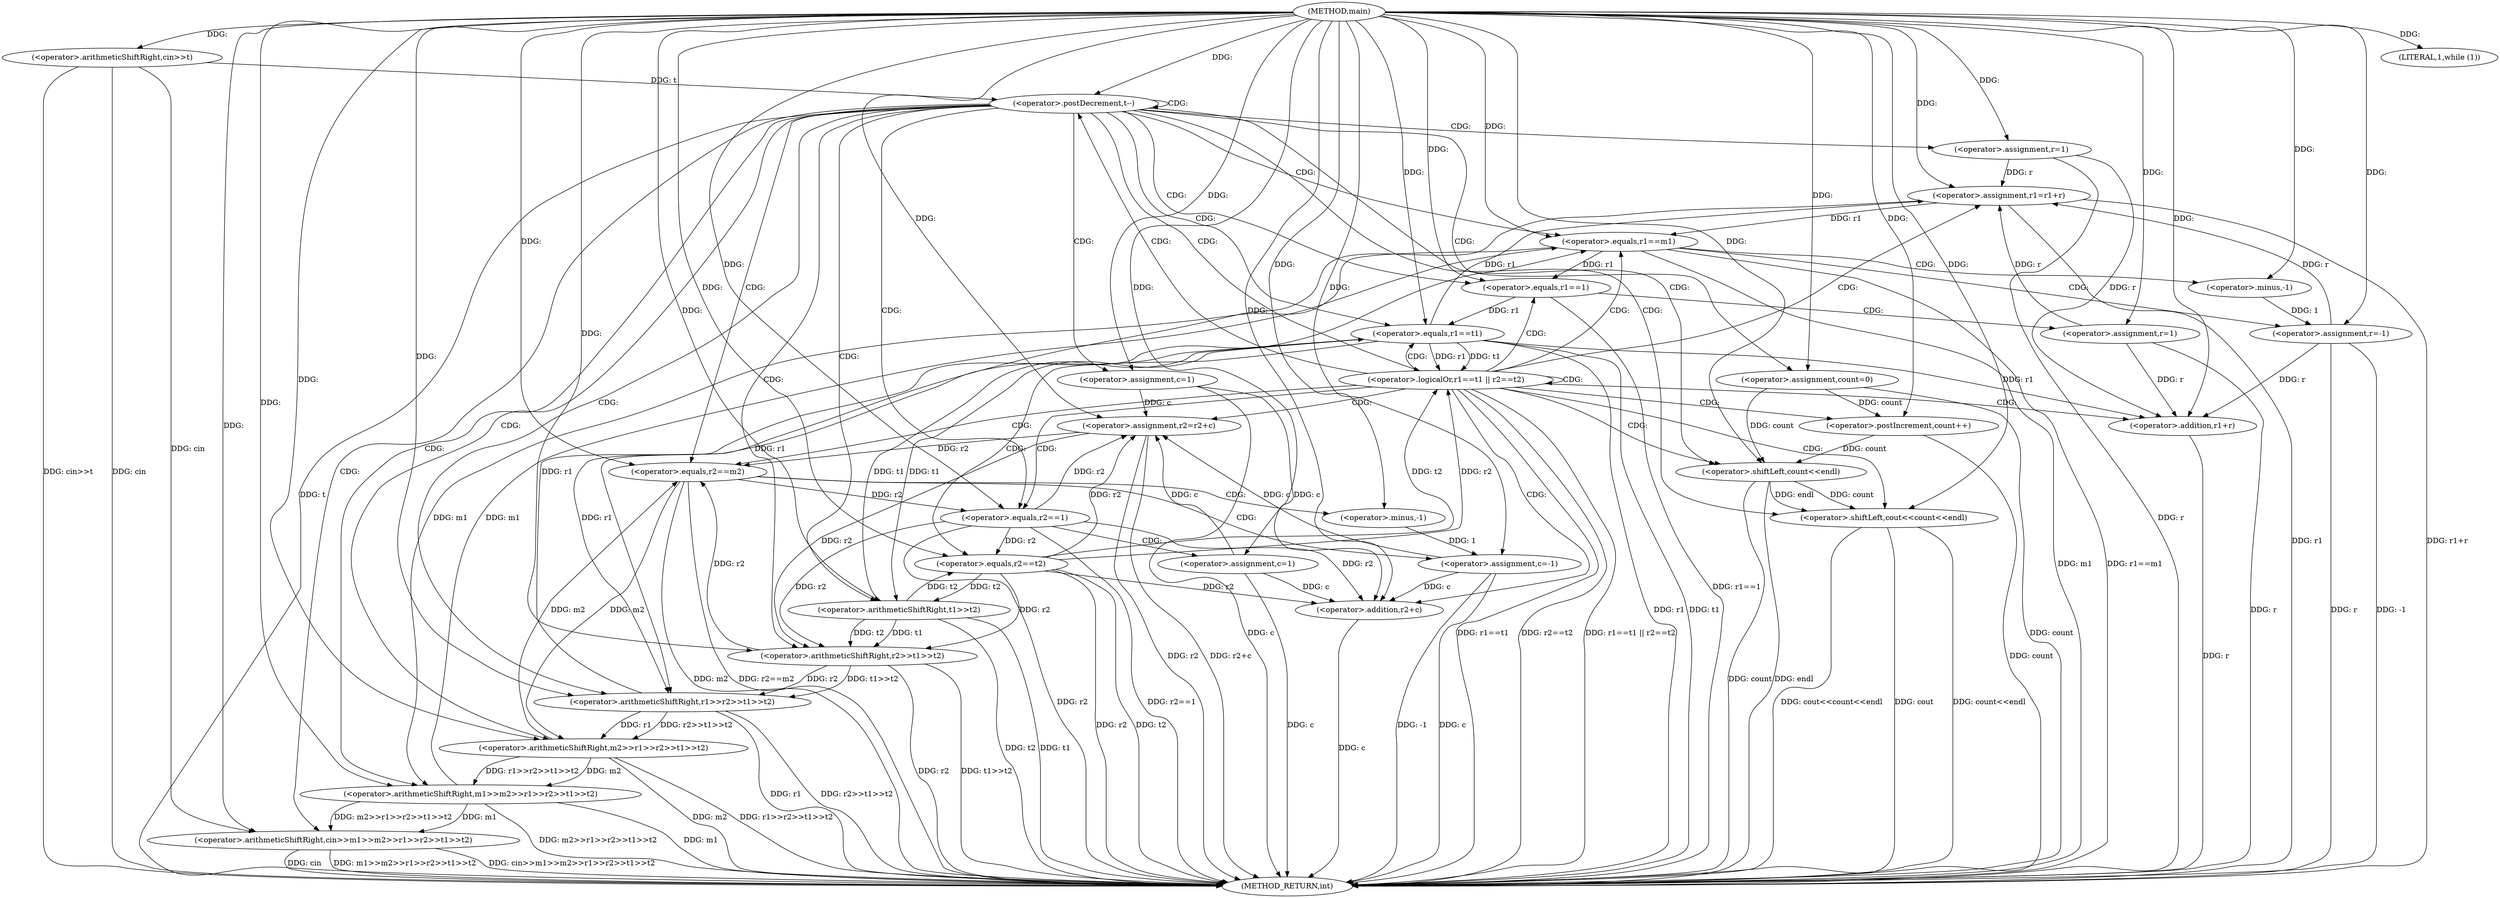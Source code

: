 digraph "main" {  
"1000101" [label = "(METHOD,main)" ]
"1000204" [label = "(METHOD_RETURN,int)" ]
"1000104" [label = "(<operator>.arithmeticShiftRight,cin>>t)" ]
"1000108" [label = "(<operator>.postDecrement,t--)" ]
"1000117" [label = "(<operator>.arithmeticShiftRight,cin>>m1>>m2>>r1>>r2>>t1>>t2)" ]
"1000131" [label = "(<operator>.assignment,count=0)" ]
"1000135" [label = "(<operator>.assignment,r=1)" ]
"1000139" [label = "(<operator>.assignment,c=1)" ]
"1000199" [label = "(<operator>.shiftLeft,cout<<count<<endl)" ]
"1000143" [label = "(LITERAL,1,while (1))" ]
"1000119" [label = "(<operator>.arithmeticShiftRight,m1>>m2>>r1>>r2>>t1>>t2)" ]
"1000201" [label = "(<operator>.shiftLeft,count<<endl)" ]
"1000121" [label = "(<operator>.arithmeticShiftRight,m2>>r1>>r2>>t1>>t2)" ]
"1000146" [label = "(<operator>.equals,r1==m1)" ]
"1000149" [label = "(<operator>.assignment,r=-1)" ]
"1000154" [label = "(<operator>.equals,r1==1)" ]
"1000157" [label = "(<operator>.assignment,r=1)" ]
"1000161" [label = "(<operator>.equals,r2==m2)" ]
"1000164" [label = "(<operator>.assignment,c=-1)" ]
"1000169" [label = "(<operator>.equals,r2==1)" ]
"1000172" [label = "(<operator>.assignment,c=1)" ]
"1000176" [label = "(<operator>.logicalOr,r1==t1 || r2==t2)" ]
"1000123" [label = "(<operator>.arithmeticShiftRight,r1>>r2>>t1>>t2)" ]
"1000125" [label = "(<operator>.arithmeticShiftRight,r2>>t1>>t2)" ]
"1000151" [label = "(<operator>.minus,-1)" ]
"1000166" [label = "(<operator>.minus,-1)" ]
"1000177" [label = "(<operator>.equals,r1==t1)" ]
"1000180" [label = "(<operator>.equals,r2==t2)" ]
"1000187" [label = "(<operator>.postIncrement,count++)" ]
"1000189" [label = "(<operator>.assignment,r1=r1+r)" ]
"1000194" [label = "(<operator>.assignment,r2=r2+c)" ]
"1000127" [label = "(<operator>.arithmeticShiftRight,t1>>t2)" ]
"1000191" [label = "(<operator>.addition,r1+r)" ]
"1000196" [label = "(<operator>.addition,r2+c)" ]
  "1000104" -> "1000204"  [ label = "DDG: cin"] 
  "1000104" -> "1000204"  [ label = "DDG: cin>>t"] 
  "1000108" -> "1000204"  [ label = "DDG: t"] 
  "1000117" -> "1000204"  [ label = "DDG: cin"] 
  "1000119" -> "1000204"  [ label = "DDG: m1"] 
  "1000121" -> "1000204"  [ label = "DDG: m2"] 
  "1000123" -> "1000204"  [ label = "DDG: r1"] 
  "1000125" -> "1000204"  [ label = "DDG: r2"] 
  "1000127" -> "1000204"  [ label = "DDG: t1"] 
  "1000127" -> "1000204"  [ label = "DDG: t2"] 
  "1000125" -> "1000204"  [ label = "DDG: t1>>t2"] 
  "1000123" -> "1000204"  [ label = "DDG: r2>>t1>>t2"] 
  "1000121" -> "1000204"  [ label = "DDG: r1>>r2>>t1>>t2"] 
  "1000119" -> "1000204"  [ label = "DDG: m2>>r1>>r2>>t1>>t2"] 
  "1000117" -> "1000204"  [ label = "DDG: m1>>m2>>r1>>r2>>t1>>t2"] 
  "1000117" -> "1000204"  [ label = "DDG: cin>>m1>>m2>>r1>>r2>>t1>>t2"] 
  "1000131" -> "1000204"  [ label = "DDG: count"] 
  "1000135" -> "1000204"  [ label = "DDG: r"] 
  "1000139" -> "1000204"  [ label = "DDG: c"] 
  "1000146" -> "1000204"  [ label = "DDG: m1"] 
  "1000146" -> "1000204"  [ label = "DDG: r1==m1"] 
  "1000149" -> "1000204"  [ label = "DDG: r"] 
  "1000149" -> "1000204"  [ label = "DDG: -1"] 
  "1000154" -> "1000204"  [ label = "DDG: r1==1"] 
  "1000157" -> "1000204"  [ label = "DDG: r"] 
  "1000161" -> "1000204"  [ label = "DDG: m2"] 
  "1000161" -> "1000204"  [ label = "DDG: r2==m2"] 
  "1000164" -> "1000204"  [ label = "DDG: c"] 
  "1000164" -> "1000204"  [ label = "DDG: -1"] 
  "1000169" -> "1000204"  [ label = "DDG: r2"] 
  "1000169" -> "1000204"  [ label = "DDG: r2==1"] 
  "1000172" -> "1000204"  [ label = "DDG: c"] 
  "1000177" -> "1000204"  [ label = "DDG: r1"] 
  "1000177" -> "1000204"  [ label = "DDG: t1"] 
  "1000176" -> "1000204"  [ label = "DDG: r1==t1"] 
  "1000180" -> "1000204"  [ label = "DDG: r2"] 
  "1000180" -> "1000204"  [ label = "DDG: t2"] 
  "1000176" -> "1000204"  [ label = "DDG: r2==t2"] 
  "1000176" -> "1000204"  [ label = "DDG: r1==t1 || r2==t2"] 
  "1000187" -> "1000204"  [ label = "DDG: count"] 
  "1000189" -> "1000204"  [ label = "DDG: r1"] 
  "1000191" -> "1000204"  [ label = "DDG: r"] 
  "1000189" -> "1000204"  [ label = "DDG: r1+r"] 
  "1000194" -> "1000204"  [ label = "DDG: r2"] 
  "1000196" -> "1000204"  [ label = "DDG: c"] 
  "1000194" -> "1000204"  [ label = "DDG: r2+c"] 
  "1000201" -> "1000204"  [ label = "DDG: count"] 
  "1000199" -> "1000204"  [ label = "DDG: count<<endl"] 
  "1000199" -> "1000204"  [ label = "DDG: cout<<count<<endl"] 
  "1000201" -> "1000204"  [ label = "DDG: endl"] 
  "1000199" -> "1000204"  [ label = "DDG: cout"] 
  "1000101" -> "1000104"  [ label = "DDG: "] 
  "1000104" -> "1000108"  [ label = "DDG: t"] 
  "1000101" -> "1000108"  [ label = "DDG: "] 
  "1000101" -> "1000131"  [ label = "DDG: "] 
  "1000101" -> "1000135"  [ label = "DDG: "] 
  "1000101" -> "1000139"  [ label = "DDG: "] 
  "1000104" -> "1000117"  [ label = "DDG: cin"] 
  "1000101" -> "1000117"  [ label = "DDG: "] 
  "1000119" -> "1000117"  [ label = "DDG: m1"] 
  "1000119" -> "1000117"  [ label = "DDG: m2>>r1>>r2>>t1>>t2"] 
  "1000101" -> "1000143"  [ label = "DDG: "] 
  "1000101" -> "1000199"  [ label = "DDG: "] 
  "1000201" -> "1000199"  [ label = "DDG: count"] 
  "1000201" -> "1000199"  [ label = "DDG: endl"] 
  "1000146" -> "1000119"  [ label = "DDG: m1"] 
  "1000101" -> "1000119"  [ label = "DDG: "] 
  "1000121" -> "1000119"  [ label = "DDG: r1>>r2>>t1>>t2"] 
  "1000121" -> "1000119"  [ label = "DDG: m2"] 
  "1000131" -> "1000201"  [ label = "DDG: count"] 
  "1000187" -> "1000201"  [ label = "DDG: count"] 
  "1000101" -> "1000201"  [ label = "DDG: "] 
  "1000161" -> "1000121"  [ label = "DDG: m2"] 
  "1000101" -> "1000121"  [ label = "DDG: "] 
  "1000123" -> "1000121"  [ label = "DDG: r1"] 
  "1000123" -> "1000121"  [ label = "DDG: r2>>t1>>t2"] 
  "1000151" -> "1000149"  [ label = "DDG: 1"] 
  "1000101" -> "1000157"  [ label = "DDG: "] 
  "1000166" -> "1000164"  [ label = "DDG: 1"] 
  "1000101" -> "1000172"  [ label = "DDG: "] 
  "1000177" -> "1000123"  [ label = "DDG: r1"] 
  "1000189" -> "1000123"  [ label = "DDG: r1"] 
  "1000101" -> "1000123"  [ label = "DDG: "] 
  "1000125" -> "1000123"  [ label = "DDG: t1>>t2"] 
  "1000125" -> "1000123"  [ label = "DDG: r2"] 
  "1000123" -> "1000146"  [ label = "DDG: r1"] 
  "1000189" -> "1000146"  [ label = "DDG: r1"] 
  "1000101" -> "1000146"  [ label = "DDG: "] 
  "1000119" -> "1000146"  [ label = "DDG: m1"] 
  "1000101" -> "1000149"  [ label = "DDG: "] 
  "1000146" -> "1000154"  [ label = "DDG: r1"] 
  "1000101" -> "1000154"  [ label = "DDG: "] 
  "1000125" -> "1000161"  [ label = "DDG: r2"] 
  "1000194" -> "1000161"  [ label = "DDG: r2"] 
  "1000101" -> "1000161"  [ label = "DDG: "] 
  "1000121" -> "1000161"  [ label = "DDG: m2"] 
  "1000101" -> "1000164"  [ label = "DDG: "] 
  "1000161" -> "1000169"  [ label = "DDG: r2"] 
  "1000101" -> "1000169"  [ label = "DDG: "] 
  "1000177" -> "1000176"  [ label = "DDG: t1"] 
  "1000177" -> "1000176"  [ label = "DDG: r1"] 
  "1000180" -> "1000176"  [ label = "DDG: t2"] 
  "1000180" -> "1000176"  [ label = "DDG: r2"] 
  "1000169" -> "1000125"  [ label = "DDG: r2"] 
  "1000180" -> "1000125"  [ label = "DDG: r2"] 
  "1000194" -> "1000125"  [ label = "DDG: r2"] 
  "1000101" -> "1000125"  [ label = "DDG: "] 
  "1000127" -> "1000125"  [ label = "DDG: t1"] 
  "1000127" -> "1000125"  [ label = "DDG: t2"] 
  "1000101" -> "1000151"  [ label = "DDG: "] 
  "1000101" -> "1000166"  [ label = "DDG: "] 
  "1000154" -> "1000177"  [ label = "DDG: r1"] 
  "1000101" -> "1000177"  [ label = "DDG: "] 
  "1000127" -> "1000177"  [ label = "DDG: t1"] 
  "1000169" -> "1000180"  [ label = "DDG: r2"] 
  "1000101" -> "1000180"  [ label = "DDG: "] 
  "1000127" -> "1000180"  [ label = "DDG: t2"] 
  "1000135" -> "1000189"  [ label = "DDG: r"] 
  "1000149" -> "1000189"  [ label = "DDG: r"] 
  "1000157" -> "1000189"  [ label = "DDG: r"] 
  "1000101" -> "1000189"  [ label = "DDG: "] 
  "1000177" -> "1000189"  [ label = "DDG: r1"] 
  "1000139" -> "1000194"  [ label = "DDG: c"] 
  "1000164" -> "1000194"  [ label = "DDG: c"] 
  "1000172" -> "1000194"  [ label = "DDG: c"] 
  "1000101" -> "1000194"  [ label = "DDG: "] 
  "1000169" -> "1000194"  [ label = "DDG: r2"] 
  "1000180" -> "1000194"  [ label = "DDG: r2"] 
  "1000177" -> "1000127"  [ label = "DDG: t1"] 
  "1000101" -> "1000127"  [ label = "DDG: "] 
  "1000180" -> "1000127"  [ label = "DDG: t2"] 
  "1000131" -> "1000187"  [ label = "DDG: count"] 
  "1000101" -> "1000187"  [ label = "DDG: "] 
  "1000177" -> "1000191"  [ label = "DDG: r1"] 
  "1000101" -> "1000191"  [ label = "DDG: "] 
  "1000135" -> "1000191"  [ label = "DDG: r"] 
  "1000149" -> "1000191"  [ label = "DDG: r"] 
  "1000157" -> "1000191"  [ label = "DDG: r"] 
  "1000169" -> "1000196"  [ label = "DDG: r2"] 
  "1000180" -> "1000196"  [ label = "DDG: r2"] 
  "1000101" -> "1000196"  [ label = "DDG: "] 
  "1000139" -> "1000196"  [ label = "DDG: c"] 
  "1000164" -> "1000196"  [ label = "DDG: c"] 
  "1000172" -> "1000196"  [ label = "DDG: c"] 
  "1000108" -> "1000125"  [ label = "CDG: "] 
  "1000108" -> "1000117"  [ label = "CDG: "] 
  "1000108" -> "1000127"  [ label = "CDG: "] 
  "1000108" -> "1000119"  [ label = "CDG: "] 
  "1000108" -> "1000139"  [ label = "CDG: "] 
  "1000108" -> "1000135"  [ label = "CDG: "] 
  "1000108" -> "1000121"  [ label = "CDG: "] 
  "1000108" -> "1000131"  [ label = "CDG: "] 
  "1000108" -> "1000123"  [ label = "CDG: "] 
  "1000108" -> "1000161"  [ label = "CDG: "] 
  "1000108" -> "1000199"  [ label = "CDG: "] 
  "1000108" -> "1000169"  [ label = "CDG: "] 
  "1000108" -> "1000201"  [ label = "CDG: "] 
  "1000108" -> "1000154"  [ label = "CDG: "] 
  "1000108" -> "1000108"  [ label = "CDG: "] 
  "1000108" -> "1000176"  [ label = "CDG: "] 
  "1000108" -> "1000177"  [ label = "CDG: "] 
  "1000108" -> "1000146"  [ label = "CDG: "] 
  "1000146" -> "1000149"  [ label = "CDG: "] 
  "1000146" -> "1000151"  [ label = "CDG: "] 
  "1000154" -> "1000157"  [ label = "CDG: "] 
  "1000161" -> "1000164"  [ label = "CDG: "] 
  "1000161" -> "1000166"  [ label = "CDG: "] 
  "1000169" -> "1000172"  [ label = "CDG: "] 
  "1000176" -> "1000191"  [ label = "CDG: "] 
  "1000176" -> "1000189"  [ label = "CDG: "] 
  "1000176" -> "1000196"  [ label = "CDG: "] 
  "1000176" -> "1000194"  [ label = "CDG: "] 
  "1000176" -> "1000187"  [ label = "CDG: "] 
  "1000176" -> "1000161"  [ label = "CDG: "] 
  "1000176" -> "1000199"  [ label = "CDG: "] 
  "1000176" -> "1000169"  [ label = "CDG: "] 
  "1000176" -> "1000201"  [ label = "CDG: "] 
  "1000176" -> "1000154"  [ label = "CDG: "] 
  "1000176" -> "1000108"  [ label = "CDG: "] 
  "1000176" -> "1000176"  [ label = "CDG: "] 
  "1000176" -> "1000177"  [ label = "CDG: "] 
  "1000176" -> "1000146"  [ label = "CDG: "] 
  "1000177" -> "1000180"  [ label = "CDG: "] 
}
